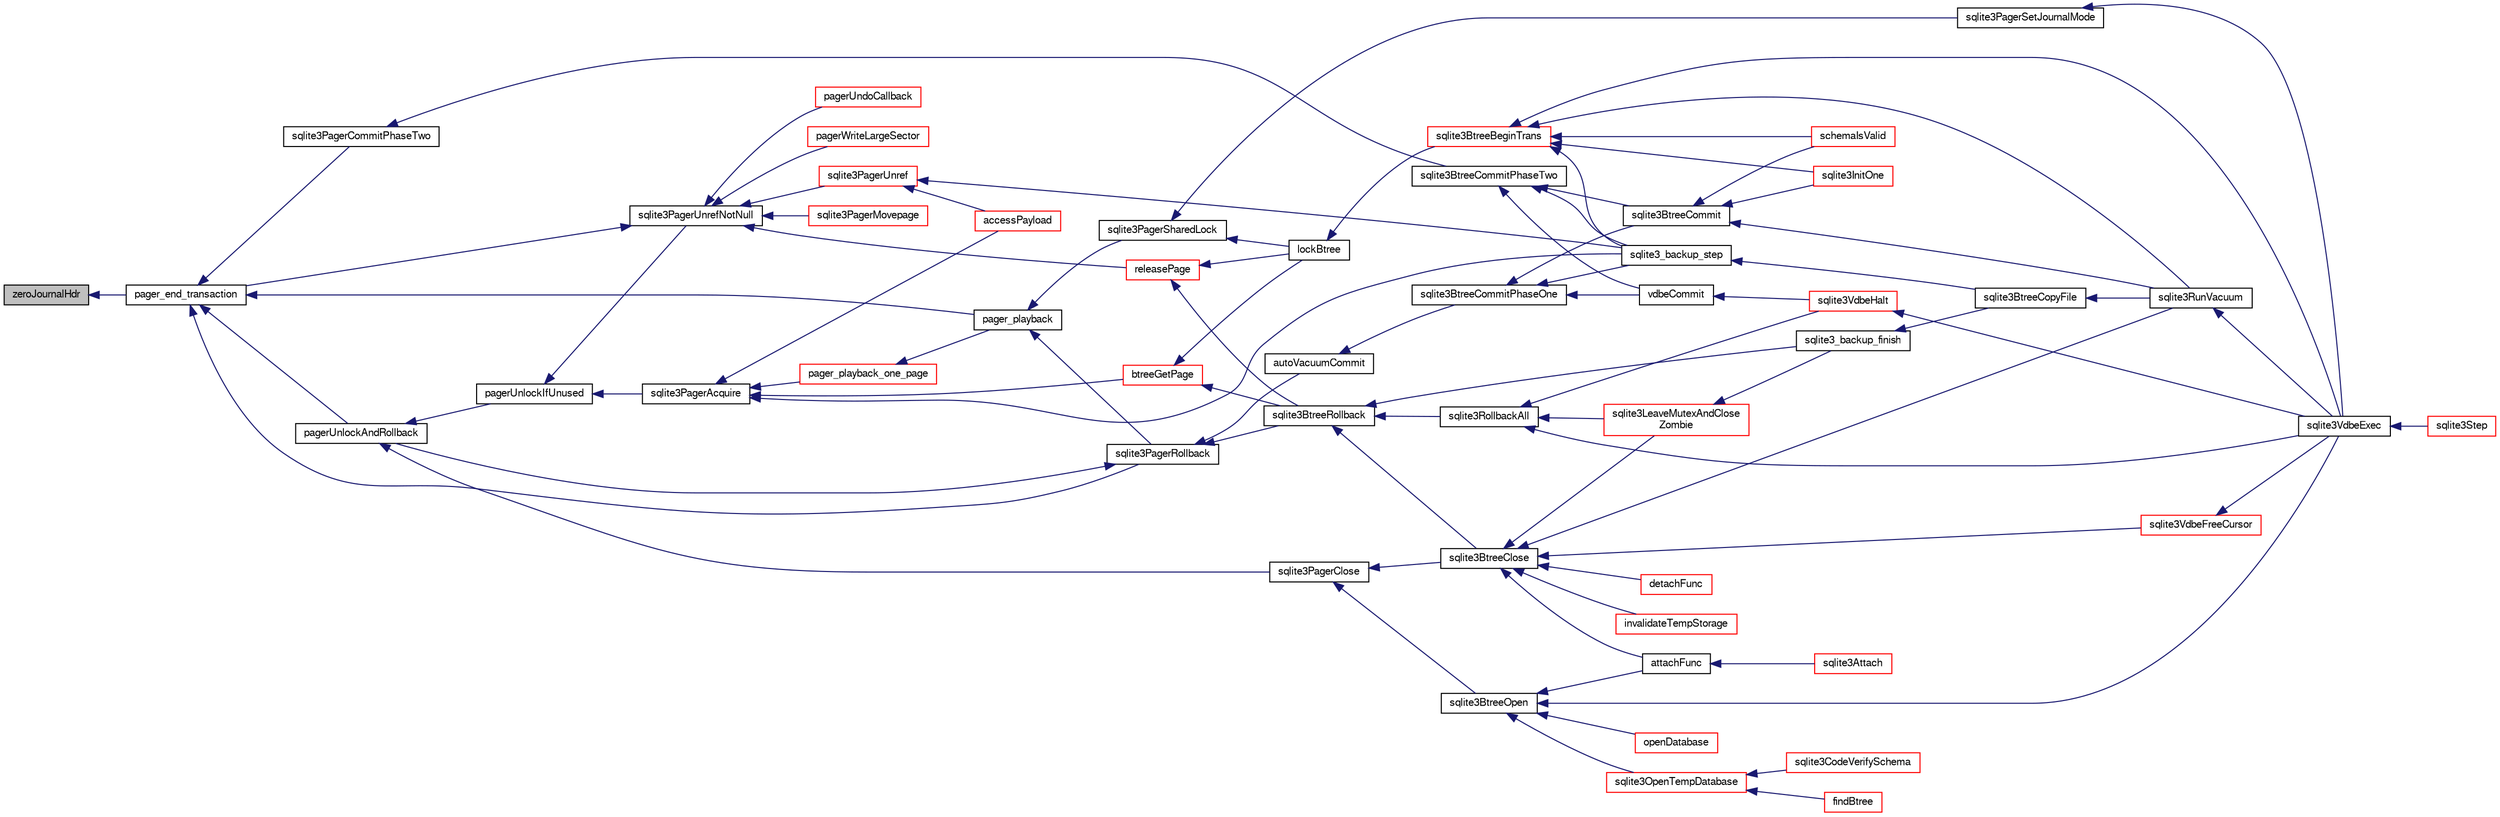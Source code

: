 digraph "zeroJournalHdr"
{
  edge [fontname="FreeSans",fontsize="10",labelfontname="FreeSans",labelfontsize="10"];
  node [fontname="FreeSans",fontsize="10",shape=record];
  rankdir="LR";
  Node935152 [label="zeroJournalHdr",height=0.2,width=0.4,color="black", fillcolor="grey75", style="filled", fontcolor="black"];
  Node935152 -> Node935153 [dir="back",color="midnightblue",fontsize="10",style="solid",fontname="FreeSans"];
  Node935153 [label="pager_end_transaction",height=0.2,width=0.4,color="black", fillcolor="white", style="filled",URL="$sqlite3_8c.html#a0814e2cfab386b1e3ba74528870339fe"];
  Node935153 -> Node935154 [dir="back",color="midnightblue",fontsize="10",style="solid",fontname="FreeSans"];
  Node935154 [label="pagerUnlockAndRollback",height=0.2,width=0.4,color="black", fillcolor="white", style="filled",URL="$sqlite3_8c.html#a02d96b7bf62c3b13ba905d168914518c"];
  Node935154 -> Node935155 [dir="back",color="midnightblue",fontsize="10",style="solid",fontname="FreeSans"];
  Node935155 [label="sqlite3PagerClose",height=0.2,width=0.4,color="black", fillcolor="white", style="filled",URL="$sqlite3_8c.html#af94b1f96b60689fd09422cce2c85f53f"];
  Node935155 -> Node935156 [dir="back",color="midnightblue",fontsize="10",style="solid",fontname="FreeSans"];
  Node935156 [label="sqlite3BtreeOpen",height=0.2,width=0.4,color="black", fillcolor="white", style="filled",URL="$sqlite3_8c.html#a13dcb44dc34af6ce9d38de9c5aa975f9"];
  Node935156 -> Node935157 [dir="back",color="midnightblue",fontsize="10",style="solid",fontname="FreeSans"];
  Node935157 [label="sqlite3VdbeExec",height=0.2,width=0.4,color="black", fillcolor="white", style="filled",URL="$sqlite3_8c.html#a8ce40a614bdc56719c4d642b1e4dfb21"];
  Node935157 -> Node935158 [dir="back",color="midnightblue",fontsize="10",style="solid",fontname="FreeSans"];
  Node935158 [label="sqlite3Step",height=0.2,width=0.4,color="red", fillcolor="white", style="filled",URL="$sqlite3_8c.html#a3f2872e873e2758a4beedad1d5113554"];
  Node935156 -> Node935185 [dir="back",color="midnightblue",fontsize="10",style="solid",fontname="FreeSans"];
  Node935185 [label="attachFunc",height=0.2,width=0.4,color="black", fillcolor="white", style="filled",URL="$sqlite3_8c.html#a69cb751a7da501b9a0aa37e0d7c3eaf7"];
  Node935185 -> Node935186 [dir="back",color="midnightblue",fontsize="10",style="solid",fontname="FreeSans"];
  Node935186 [label="sqlite3Attach",height=0.2,width=0.4,color="red", fillcolor="white", style="filled",URL="$sqlite3_8c.html#ae0907fe0b43cc1b4c7e6a16213e8546f"];
  Node935156 -> Node935418 [dir="back",color="midnightblue",fontsize="10",style="solid",fontname="FreeSans"];
  Node935418 [label="sqlite3OpenTempDatabase",height=0.2,width=0.4,color="red", fillcolor="white", style="filled",URL="$sqlite3_8c.html#aaf3088380b731428b72d3b5777f93755"];
  Node935418 -> Node935362 [dir="back",color="midnightblue",fontsize="10",style="solid",fontname="FreeSans"];
  Node935362 [label="findBtree",height=0.2,width=0.4,color="red", fillcolor="white", style="filled",URL="$sqlite3_8c.html#ab4ee5743b77efd7f8832bf0b9315f973"];
  Node935418 -> Node935419 [dir="back",color="midnightblue",fontsize="10",style="solid",fontname="FreeSans"];
  Node935419 [label="sqlite3CodeVerifySchema",height=0.2,width=0.4,color="red", fillcolor="white", style="filled",URL="$sqlite3_8c.html#ad9d8708d96f8416ec59ebf41c57000f9"];
  Node935156 -> Node935392 [dir="back",color="midnightblue",fontsize="10",style="solid",fontname="FreeSans"];
  Node935392 [label="openDatabase",height=0.2,width=0.4,color="red", fillcolor="white", style="filled",URL="$sqlite3_8c.html#a6a9c3bc3a64234e863413f41db473758"];
  Node935155 -> Node935423 [dir="back",color="midnightblue",fontsize="10",style="solid",fontname="FreeSans"];
  Node935423 [label="sqlite3BtreeClose",height=0.2,width=0.4,color="black", fillcolor="white", style="filled",URL="$sqlite3_8c.html#a729b65009b66a99200496b09c124df01"];
  Node935423 -> Node935424 [dir="back",color="midnightblue",fontsize="10",style="solid",fontname="FreeSans"];
  Node935424 [label="sqlite3VdbeFreeCursor",height=0.2,width=0.4,color="red", fillcolor="white", style="filled",URL="$sqlite3_8c.html#a0f9084083e1d0639708934630f33d6ef"];
  Node935424 -> Node935157 [dir="back",color="midnightblue",fontsize="10",style="solid",fontname="FreeSans"];
  Node935423 -> Node935185 [dir="back",color="midnightblue",fontsize="10",style="solid",fontname="FreeSans"];
  Node935423 -> Node935372 [dir="back",color="midnightblue",fontsize="10",style="solid",fontname="FreeSans"];
  Node935372 [label="detachFunc",height=0.2,width=0.4,color="red", fillcolor="white", style="filled",URL="$sqlite3_8c.html#a2b3dd04cb87abd088926ab0082a60b77"];
  Node935423 -> Node935373 [dir="back",color="midnightblue",fontsize="10",style="solid",fontname="FreeSans"];
  Node935373 [label="invalidateTempStorage",height=0.2,width=0.4,color="red", fillcolor="white", style="filled",URL="$sqlite3_8c.html#a759777a1eb3c3e96a5af94932b39e69a"];
  Node935423 -> Node935343 [dir="back",color="midnightblue",fontsize="10",style="solid",fontname="FreeSans"];
  Node935343 [label="sqlite3RunVacuum",height=0.2,width=0.4,color="black", fillcolor="white", style="filled",URL="$sqlite3_8c.html#a5e83ddc7b3e7e8e79ad5d1fc92de1d2f"];
  Node935343 -> Node935157 [dir="back",color="midnightblue",fontsize="10",style="solid",fontname="FreeSans"];
  Node935423 -> Node935386 [dir="back",color="midnightblue",fontsize="10",style="solid",fontname="FreeSans"];
  Node935386 [label="sqlite3LeaveMutexAndClose\lZombie",height=0.2,width=0.4,color="red", fillcolor="white", style="filled",URL="$sqlite3_8c.html#afe3a37c29dcb0fe9fc15fe07a3976f59"];
  Node935386 -> Node935387 [dir="back",color="midnightblue",fontsize="10",style="solid",fontname="FreeSans"];
  Node935387 [label="sqlite3_backup_finish",height=0.2,width=0.4,color="black", fillcolor="white", style="filled",URL="$sqlite3_8h.html#a176857dd58d99be53b6d7305533e0048"];
  Node935387 -> Node935371 [dir="back",color="midnightblue",fontsize="10",style="solid",fontname="FreeSans"];
  Node935371 [label="sqlite3BtreeCopyFile",height=0.2,width=0.4,color="black", fillcolor="white", style="filled",URL="$sqlite3_8c.html#a4d9e19a79f0d5c1dfcef0bd137ae83f9"];
  Node935371 -> Node935343 [dir="back",color="midnightblue",fontsize="10",style="solid",fontname="FreeSans"];
  Node935154 -> Node935428 [dir="back",color="midnightblue",fontsize="10",style="solid",fontname="FreeSans"];
  Node935428 [label="pagerUnlockIfUnused",height=0.2,width=0.4,color="black", fillcolor="white", style="filled",URL="$sqlite3_8c.html#abf547f4276efb6f10262f7fde1e4d065"];
  Node935428 -> Node935429 [dir="back",color="midnightblue",fontsize="10",style="solid",fontname="FreeSans"];
  Node935429 [label="sqlite3PagerAcquire",height=0.2,width=0.4,color="black", fillcolor="white", style="filled",URL="$sqlite3_8c.html#a22a53daafd2bd778cda390312651f994"];
  Node935429 -> Node935430 [dir="back",color="midnightblue",fontsize="10",style="solid",fontname="FreeSans"];
  Node935430 [label="pager_playback_one_page",height=0.2,width=0.4,color="red", fillcolor="white", style="filled",URL="$sqlite3_8c.html#adfca1dee9939482792fe2b4ed982d00e"];
  Node935430 -> Node935431 [dir="back",color="midnightblue",fontsize="10",style="solid",fontname="FreeSans"];
  Node935431 [label="pager_playback",height=0.2,width=0.4,color="black", fillcolor="white", style="filled",URL="$sqlite3_8c.html#a9d9a750a9fc76eb4b668c8a16b164a65"];
  Node935431 -> Node935432 [dir="back",color="midnightblue",fontsize="10",style="solid",fontname="FreeSans"];
  Node935432 [label="sqlite3PagerSharedLock",height=0.2,width=0.4,color="black", fillcolor="white", style="filled",URL="$sqlite3_8c.html#a58c197b629fb6eaacf96c7add57c70df"];
  Node935432 -> Node935433 [dir="back",color="midnightblue",fontsize="10",style="solid",fontname="FreeSans"];
  Node935433 [label="sqlite3PagerSetJournalMode",height=0.2,width=0.4,color="black", fillcolor="white", style="filled",URL="$sqlite3_8c.html#afb929a0a4553cda84de16180ddbd09f7"];
  Node935433 -> Node935157 [dir="back",color="midnightblue",fontsize="10",style="solid",fontname="FreeSans"];
  Node935432 -> Node935434 [dir="back",color="midnightblue",fontsize="10",style="solid",fontname="FreeSans"];
  Node935434 [label="lockBtree",height=0.2,width=0.4,color="black", fillcolor="white", style="filled",URL="$sqlite3_8c.html#a5b808194d3178be15705a420265cee9d"];
  Node935434 -> Node935435 [dir="back",color="midnightblue",fontsize="10",style="solid",fontname="FreeSans"];
  Node935435 [label="sqlite3BtreeBeginTrans",height=0.2,width=0.4,color="red", fillcolor="white", style="filled",URL="$sqlite3_8c.html#a52d6706df15c67c22aa7d0e290c16bf5"];
  Node935435 -> Node935370 [dir="back",color="midnightblue",fontsize="10",style="solid",fontname="FreeSans"];
  Node935370 [label="sqlite3_backup_step",height=0.2,width=0.4,color="black", fillcolor="white", style="filled",URL="$sqlite3_8h.html#a1699b75e98d082eebc465a9e64c35269"];
  Node935370 -> Node935371 [dir="back",color="midnightblue",fontsize="10",style="solid",fontname="FreeSans"];
  Node935435 -> Node935157 [dir="back",color="midnightblue",fontsize="10",style="solid",fontname="FreeSans"];
  Node935435 -> Node935183 [dir="back",color="midnightblue",fontsize="10",style="solid",fontname="FreeSans"];
  Node935183 [label="sqlite3InitOne",height=0.2,width=0.4,color="red", fillcolor="white", style="filled",URL="$sqlite3_8c.html#ac4318b25df65269906b0379251fe9b85"];
  Node935435 -> Node935368 [dir="back",color="midnightblue",fontsize="10",style="solid",fontname="FreeSans"];
  Node935368 [label="schemaIsValid",height=0.2,width=0.4,color="red", fillcolor="white", style="filled",URL="$sqlite3_8c.html#a7c466fe28e7ca6f46b8bf72c46d9738d"];
  Node935435 -> Node935343 [dir="back",color="midnightblue",fontsize="10",style="solid",fontname="FreeSans"];
  Node935431 -> Node935437 [dir="back",color="midnightblue",fontsize="10",style="solid",fontname="FreeSans"];
  Node935437 [label="sqlite3PagerRollback",height=0.2,width=0.4,color="black", fillcolor="white", style="filled",URL="$sqlite3_8c.html#afdd2ecbb97b7a716892ff6bd10c7dfd0"];
  Node935437 -> Node935154 [dir="back",color="midnightblue",fontsize="10",style="solid",fontname="FreeSans"];
  Node935437 -> Node935438 [dir="back",color="midnightblue",fontsize="10",style="solid",fontname="FreeSans"];
  Node935438 [label="autoVacuumCommit",height=0.2,width=0.4,color="black", fillcolor="white", style="filled",URL="$sqlite3_8c.html#a809d22c6311135ae3048adf41febaef0"];
  Node935438 -> Node935439 [dir="back",color="midnightblue",fontsize="10",style="solid",fontname="FreeSans"];
  Node935439 [label="sqlite3BtreeCommitPhaseOne",height=0.2,width=0.4,color="black", fillcolor="white", style="filled",URL="$sqlite3_8c.html#ae266cba101e64ad99a166f237532e262"];
  Node935439 -> Node935440 [dir="back",color="midnightblue",fontsize="10",style="solid",fontname="FreeSans"];
  Node935440 [label="sqlite3BtreeCommit",height=0.2,width=0.4,color="black", fillcolor="white", style="filled",URL="$sqlite3_8c.html#a8e56ab314556935f9f73080147d26419"];
  Node935440 -> Node935183 [dir="back",color="midnightblue",fontsize="10",style="solid",fontname="FreeSans"];
  Node935440 -> Node935368 [dir="back",color="midnightblue",fontsize="10",style="solid",fontname="FreeSans"];
  Node935440 -> Node935343 [dir="back",color="midnightblue",fontsize="10",style="solid",fontname="FreeSans"];
  Node935439 -> Node935370 [dir="back",color="midnightblue",fontsize="10",style="solid",fontname="FreeSans"];
  Node935439 -> Node935441 [dir="back",color="midnightblue",fontsize="10",style="solid",fontname="FreeSans"];
  Node935441 [label="vdbeCommit",height=0.2,width=0.4,color="black", fillcolor="white", style="filled",URL="$sqlite3_8c.html#a5d7f1e0625451b987728f600cfe1b92d"];
  Node935441 -> Node935376 [dir="back",color="midnightblue",fontsize="10",style="solid",fontname="FreeSans"];
  Node935376 [label="sqlite3VdbeHalt",height=0.2,width=0.4,color="red", fillcolor="white", style="filled",URL="$sqlite3_8c.html#a8d1d99703d999190fbc35ecc981cb709"];
  Node935376 -> Node935157 [dir="back",color="midnightblue",fontsize="10",style="solid",fontname="FreeSans"];
  Node935437 -> Node935442 [dir="back",color="midnightblue",fontsize="10",style="solid",fontname="FreeSans"];
  Node935442 [label="sqlite3BtreeRollback",height=0.2,width=0.4,color="black", fillcolor="white", style="filled",URL="$sqlite3_8c.html#a317473acdafdd688385c8954f09de186"];
  Node935442 -> Node935423 [dir="back",color="midnightblue",fontsize="10",style="solid",fontname="FreeSans"];
  Node935442 -> Node935387 [dir="back",color="midnightblue",fontsize="10",style="solid",fontname="FreeSans"];
  Node935442 -> Node935375 [dir="back",color="midnightblue",fontsize="10",style="solid",fontname="FreeSans"];
  Node935375 [label="sqlite3RollbackAll",height=0.2,width=0.4,color="black", fillcolor="white", style="filled",URL="$sqlite3_8c.html#ad902dd388d73208539f557962e3fe6bb"];
  Node935375 -> Node935376 [dir="back",color="midnightblue",fontsize="10",style="solid",fontname="FreeSans"];
  Node935375 -> Node935157 [dir="back",color="midnightblue",fontsize="10",style="solid",fontname="FreeSans"];
  Node935375 -> Node935386 [dir="back",color="midnightblue",fontsize="10",style="solid",fontname="FreeSans"];
  Node935429 -> Node935447 [dir="back",color="midnightblue",fontsize="10",style="solid",fontname="FreeSans"];
  Node935447 [label="btreeGetPage",height=0.2,width=0.4,color="red", fillcolor="white", style="filled",URL="$sqlite3_8c.html#ac59679e30ceb0190614fbd19a7feb6de"];
  Node935447 -> Node935434 [dir="back",color="midnightblue",fontsize="10",style="solid",fontname="FreeSans"];
  Node935447 -> Node935442 [dir="back",color="midnightblue",fontsize="10",style="solid",fontname="FreeSans"];
  Node935429 -> Node935483 [dir="back",color="midnightblue",fontsize="10",style="solid",fontname="FreeSans"];
  Node935483 [label="accessPayload",height=0.2,width=0.4,color="red", fillcolor="white", style="filled",URL="$sqlite3_8c.html#acf70e6d3cb6afd54d677b3dffb6959d2"];
  Node935429 -> Node935370 [dir="back",color="midnightblue",fontsize="10",style="solid",fontname="FreeSans"];
  Node935428 -> Node935502 [dir="back",color="midnightblue",fontsize="10",style="solid",fontname="FreeSans"];
  Node935502 [label="sqlite3PagerUnrefNotNull",height=0.2,width=0.4,color="black", fillcolor="white", style="filled",URL="$sqlite3_8c.html#a4b314f96f09f5c68c94672e420e31ab9"];
  Node935502 -> Node935153 [dir="back",color="midnightblue",fontsize="10",style="solid",fontname="FreeSans"];
  Node935502 -> Node935503 [dir="back",color="midnightblue",fontsize="10",style="solid",fontname="FreeSans"];
  Node935503 [label="pagerUndoCallback",height=0.2,width=0.4,color="red", fillcolor="white", style="filled",URL="$sqlite3_8c.html#aca578b7eaed97dbbc2219eb67e1de24f"];
  Node935502 -> Node935505 [dir="back",color="midnightblue",fontsize="10",style="solid",fontname="FreeSans"];
  Node935505 [label="sqlite3PagerUnref",height=0.2,width=0.4,color="red", fillcolor="white", style="filled",URL="$sqlite3_8c.html#aa9d040b7f24a8a5d99bf96863b52cd15"];
  Node935505 -> Node935483 [dir="back",color="midnightblue",fontsize="10",style="solid",fontname="FreeSans"];
  Node935505 -> Node935370 [dir="back",color="midnightblue",fontsize="10",style="solid",fontname="FreeSans"];
  Node935502 -> Node935522 [dir="back",color="midnightblue",fontsize="10",style="solid",fontname="FreeSans"];
  Node935522 [label="pagerWriteLargeSector",height=0.2,width=0.4,color="red", fillcolor="white", style="filled",URL="$sqlite3_8c.html#a06334f0cc1c2dc95ffe29c2359928b92"];
  Node935502 -> Node935524 [dir="back",color="midnightblue",fontsize="10",style="solid",fontname="FreeSans"];
  Node935524 [label="sqlite3PagerMovepage",height=0.2,width=0.4,color="red", fillcolor="white", style="filled",URL="$sqlite3_8c.html#a8cdedc7a185709301f12c4d7b305aa1e"];
  Node935502 -> Node935529 [dir="back",color="midnightblue",fontsize="10",style="solid",fontname="FreeSans"];
  Node935529 [label="releasePage",height=0.2,width=0.4,color="red", fillcolor="white", style="filled",URL="$sqlite3_8c.html#a92c6fb14f9bcf117440c35116c26d6c4"];
  Node935529 -> Node935434 [dir="back",color="midnightblue",fontsize="10",style="solid",fontname="FreeSans"];
  Node935529 -> Node935442 [dir="back",color="midnightblue",fontsize="10",style="solid",fontname="FreeSans"];
  Node935153 -> Node935431 [dir="back",color="midnightblue",fontsize="10",style="solid",fontname="FreeSans"];
  Node935153 -> Node935538 [dir="back",color="midnightblue",fontsize="10",style="solid",fontname="FreeSans"];
  Node935538 [label="sqlite3PagerCommitPhaseTwo",height=0.2,width=0.4,color="black", fillcolor="white", style="filled",URL="$sqlite3_8c.html#a18af1df44bbc3ae598f0559f6fc5861e"];
  Node935538 -> Node935532 [dir="back",color="midnightblue",fontsize="10",style="solid",fontname="FreeSans"];
  Node935532 [label="sqlite3BtreeCommitPhaseTwo",height=0.2,width=0.4,color="black", fillcolor="white", style="filled",URL="$sqlite3_8c.html#a84764f43cb4ca50bcac1fc674e8d6dd9"];
  Node935532 -> Node935440 [dir="back",color="midnightblue",fontsize="10",style="solid",fontname="FreeSans"];
  Node935532 -> Node935370 [dir="back",color="midnightblue",fontsize="10",style="solid",fontname="FreeSans"];
  Node935532 -> Node935441 [dir="back",color="midnightblue",fontsize="10",style="solid",fontname="FreeSans"];
  Node935153 -> Node935437 [dir="back",color="midnightblue",fontsize="10",style="solid",fontname="FreeSans"];
}
